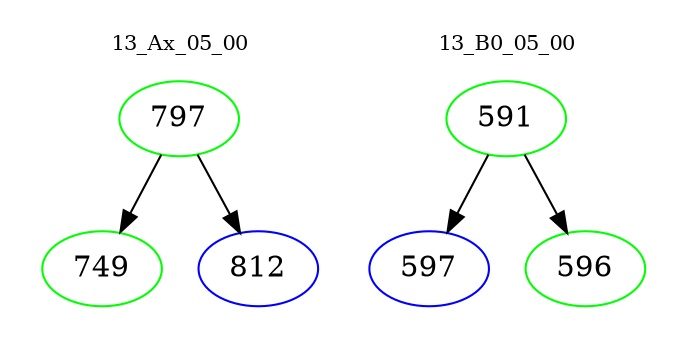 digraph{
subgraph cluster_0 {
color = white
label = "13_Ax_05_00";
fontsize=10;
T0_797 [label="797", color="green"]
T0_797 -> T0_749 [color="black"]
T0_749 [label="749", color="green"]
T0_797 -> T0_812 [color="black"]
T0_812 [label="812", color="blue"]
}
subgraph cluster_1 {
color = white
label = "13_B0_05_00";
fontsize=10;
T1_591 [label="591", color="green"]
T1_591 -> T1_597 [color="black"]
T1_597 [label="597", color="blue"]
T1_591 -> T1_596 [color="black"]
T1_596 [label="596", color="green"]
}
}
